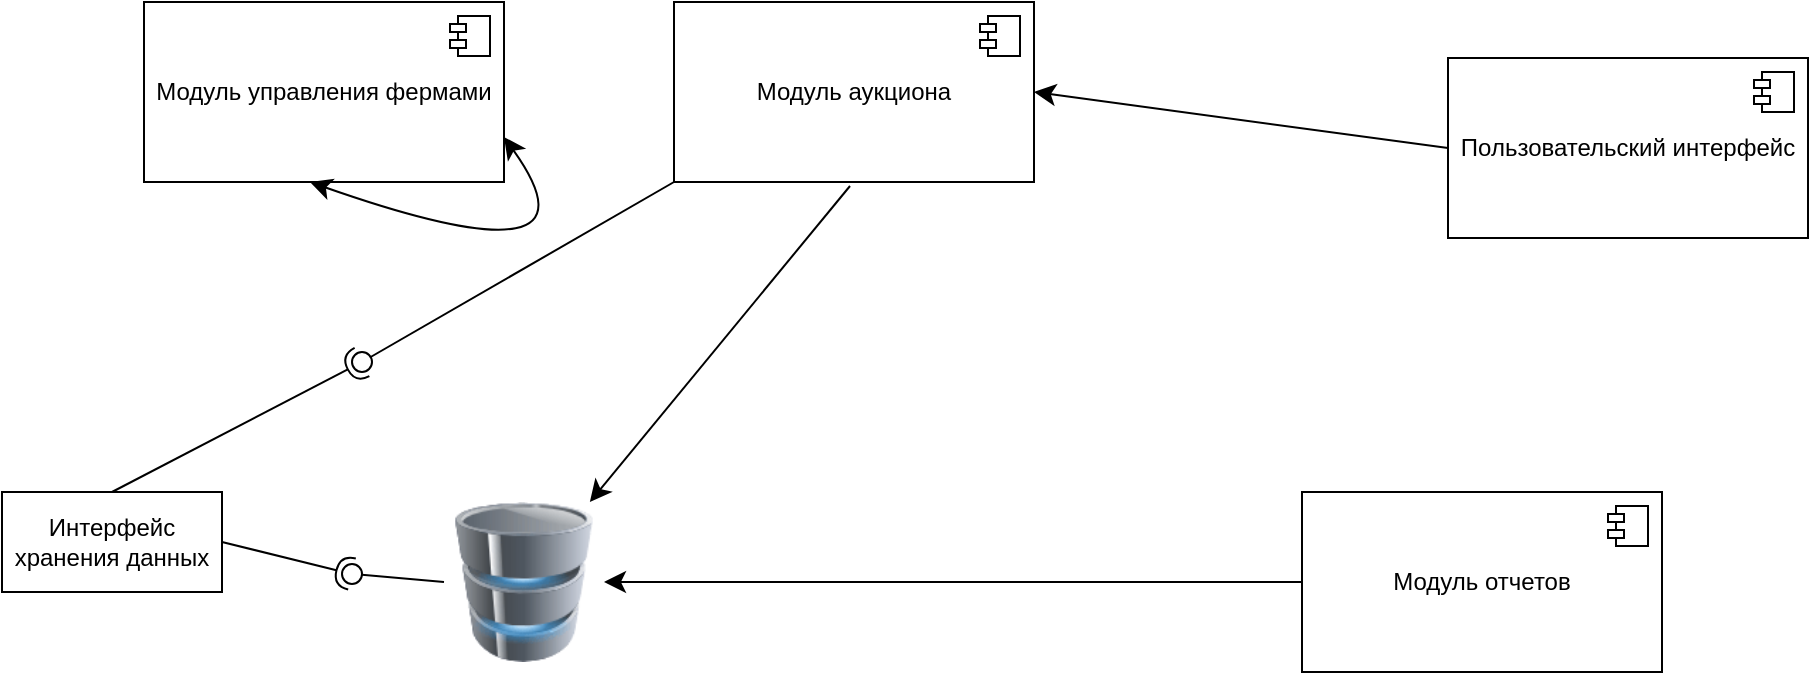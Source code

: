 <mxfile version="26.2.5">
  <diagram name="Страница — 1" id="3lagEggiWrBapjPdTss2">
    <mxGraphModel dx="2067" dy="1185" grid="0" gridSize="10" guides="1" tooltips="1" connect="1" arrows="1" fold="1" page="0" pageScale="1" pageWidth="827" pageHeight="1169" math="0" shadow="0">
      <root>
        <mxCell id="0" />
        <mxCell id="1" parent="0" />
        <mxCell id="qddge7Fq89VXhhM6PJzp-1" value="Модуль управления фермами" style="html=1;dropTarget=0;whiteSpace=wrap;" parent="1" vertex="1">
          <mxGeometry x="-98" y="-8" width="180" height="90" as="geometry" />
        </mxCell>
        <mxCell id="qddge7Fq89VXhhM6PJzp-2" value="" style="shape=module;jettyWidth=8;jettyHeight=4;" parent="qddge7Fq89VXhhM6PJzp-1" vertex="1">
          <mxGeometry x="1" width="20" height="20" relative="1" as="geometry">
            <mxPoint x="-27" y="7" as="offset" />
          </mxGeometry>
        </mxCell>
        <mxCell id="qddge7Fq89VXhhM6PJzp-3" value="Модуль аукциона" style="html=1;dropTarget=0;whiteSpace=wrap;" parent="1" vertex="1">
          <mxGeometry x="167" y="-8" width="180" height="90" as="geometry" />
        </mxCell>
        <mxCell id="qddge7Fq89VXhhM6PJzp-4" value="" style="shape=module;jettyWidth=8;jettyHeight=4;" parent="qddge7Fq89VXhhM6PJzp-3" vertex="1">
          <mxGeometry x="1" width="20" height="20" relative="1" as="geometry">
            <mxPoint x="-27" y="7" as="offset" />
          </mxGeometry>
        </mxCell>
        <mxCell id="qddge7Fq89VXhhM6PJzp-5" value="Модуль отчетов" style="html=1;dropTarget=0;whiteSpace=wrap;" parent="1" vertex="1">
          <mxGeometry x="481" y="237" width="180" height="90" as="geometry" />
        </mxCell>
        <mxCell id="qddge7Fq89VXhhM6PJzp-6" value="" style="shape=module;jettyWidth=8;jettyHeight=4;" parent="qddge7Fq89VXhhM6PJzp-5" vertex="1">
          <mxGeometry x="1" width="20" height="20" relative="1" as="geometry">
            <mxPoint x="-27" y="7" as="offset" />
          </mxGeometry>
        </mxCell>
        <mxCell id="qddge7Fq89VXhhM6PJzp-9" value="Пользовательский интерфейс" style="html=1;dropTarget=0;whiteSpace=wrap;" parent="1" vertex="1">
          <mxGeometry x="554" y="20" width="180" height="90" as="geometry" />
        </mxCell>
        <mxCell id="qddge7Fq89VXhhM6PJzp-10" value="" style="shape=module;jettyWidth=8;jettyHeight=4;" parent="qddge7Fq89VXhhM6PJzp-9" vertex="1">
          <mxGeometry x="1" width="20" height="20" relative="1" as="geometry">
            <mxPoint x="-27" y="7" as="offset" />
          </mxGeometry>
        </mxCell>
        <mxCell id="qddge7Fq89VXhhM6PJzp-11" value="" style="image;html=1;image=img/lib/clip_art/computers/Database_128x128.png" parent="1" vertex="1">
          <mxGeometry x="52" y="242" width="80" height="80" as="geometry" />
        </mxCell>
        <mxCell id="qddge7Fq89VXhhM6PJzp-12" value="" style="endArrow=classic;html=1;rounded=0;fontSize=12;startSize=8;endSize=8;curved=1;exitX=0;exitY=0.5;exitDx=0;exitDy=0;entryX=1;entryY=0.5;entryDx=0;entryDy=0;" parent="1" source="qddge7Fq89VXhhM6PJzp-9" target="qddge7Fq89VXhhM6PJzp-3" edge="1">
          <mxGeometry width="50" height="50" relative="1" as="geometry">
            <mxPoint x="187" y="225" as="sourcePoint" />
            <mxPoint x="237" y="175" as="targetPoint" />
          </mxGeometry>
        </mxCell>
        <mxCell id="qddge7Fq89VXhhM6PJzp-13" value="" style="endArrow=classic;html=1;rounded=0;fontSize=12;startSize=8;endSize=8;curved=1;" parent="1" target="qddge7Fq89VXhhM6PJzp-11" edge="1">
          <mxGeometry width="50" height="50" relative="1" as="geometry">
            <mxPoint x="255" y="84" as="sourcePoint" />
            <mxPoint x="237" y="175" as="targetPoint" />
          </mxGeometry>
        </mxCell>
        <mxCell id="qddge7Fq89VXhhM6PJzp-14" value="" style="endArrow=classic;html=1;rounded=0;fontSize=12;startSize=8;endSize=8;curved=1;exitX=0;exitY=0.5;exitDx=0;exitDy=0;" parent="1" source="qddge7Fq89VXhhM6PJzp-5" target="qddge7Fq89VXhhM6PJzp-11" edge="1">
          <mxGeometry width="50" height="50" relative="1" as="geometry">
            <mxPoint x="187" y="225" as="sourcePoint" />
            <mxPoint x="237" y="175" as="targetPoint" />
          </mxGeometry>
        </mxCell>
        <mxCell id="qddge7Fq89VXhhM6PJzp-15" value="" style="endArrow=classic;startArrow=classic;html=1;rounded=0;fontSize=12;startSize=8;endSize=8;curved=1;exitX=0.461;exitY=1;exitDx=0;exitDy=0;exitPerimeter=0;entryX=1;entryY=0.75;entryDx=0;entryDy=0;" parent="1" source="qddge7Fq89VXhhM6PJzp-1" target="qddge7Fq89VXhhM6PJzp-1" edge="1">
          <mxGeometry width="50" height="50" relative="1" as="geometry">
            <mxPoint x="187" y="225" as="sourcePoint" />
            <mxPoint x="-15" y="168" as="targetPoint" />
            <Array as="points">
              <mxPoint x="136" y="135" />
            </Array>
          </mxGeometry>
        </mxCell>
        <mxCell id="qddge7Fq89VXhhM6PJzp-16" value="Интерфейс хранения данных" style="html=1;whiteSpace=wrap;" parent="1" vertex="1">
          <mxGeometry x="-169" y="237" width="110" height="50" as="geometry" />
        </mxCell>
        <mxCell id="uvTUAt31rXNgy0duct7G-3" value="" style="ellipse;whiteSpace=wrap;html=1;align=center;aspect=fixed;fillColor=none;strokeColor=none;resizable=0;perimeter=centerPerimeter;rotatable=0;allowArrows=0;points=[];outlineConnect=1;" vertex="1" parent="1">
          <mxGeometry x="11" y="224" width="10" height="10" as="geometry" />
        </mxCell>
        <mxCell id="uvTUAt31rXNgy0duct7G-10" value="" style="rounded=0;orthogonalLoop=1;jettySize=auto;html=1;endArrow=halfCircle;endFill=0;endSize=6;strokeWidth=1;sketch=0;exitX=0.5;exitY=0;exitDx=0;exitDy=0;" edge="1" target="uvTUAt31rXNgy0duct7G-12" parent="1" source="qddge7Fq89VXhhM6PJzp-16">
          <mxGeometry relative="1" as="geometry">
            <mxPoint x="7" y="161" as="sourcePoint" />
          </mxGeometry>
        </mxCell>
        <mxCell id="uvTUAt31rXNgy0duct7G-11" value="" style="rounded=0;orthogonalLoop=1;jettySize=auto;html=1;endArrow=oval;endFill=0;sketch=0;sourcePerimeterSpacing=0;targetPerimeterSpacing=0;endSize=10;exitX=0;exitY=1;exitDx=0;exitDy=0;" edge="1" target="uvTUAt31rXNgy0duct7G-12" parent="1" source="qddge7Fq89VXhhM6PJzp-3">
          <mxGeometry relative="1" as="geometry">
            <mxPoint x="-33" y="161" as="sourcePoint" />
          </mxGeometry>
        </mxCell>
        <mxCell id="uvTUAt31rXNgy0duct7G-12" value="" style="ellipse;whiteSpace=wrap;html=1;align=center;aspect=fixed;fillColor=none;strokeColor=none;resizable=0;perimeter=centerPerimeter;rotatable=0;allowArrows=0;points=[];outlineConnect=1;" vertex="1" parent="1">
          <mxGeometry x="6" y="167" width="10" height="10" as="geometry" />
        </mxCell>
        <mxCell id="uvTUAt31rXNgy0duct7G-16" value="" style="rounded=0;orthogonalLoop=1;jettySize=auto;html=1;endArrow=halfCircle;endFill=0;endSize=6;strokeWidth=1;sketch=0;exitX=1;exitY=0.5;exitDx=0;exitDy=0;" edge="1" target="uvTUAt31rXNgy0duct7G-18" parent="1" source="qddge7Fq89VXhhM6PJzp-16">
          <mxGeometry relative="1" as="geometry">
            <mxPoint x="43" y="365" as="sourcePoint" />
          </mxGeometry>
        </mxCell>
        <mxCell id="uvTUAt31rXNgy0duct7G-17" value="" style="rounded=0;orthogonalLoop=1;jettySize=auto;html=1;endArrow=oval;endFill=0;sketch=0;sourcePerimeterSpacing=0;targetPerimeterSpacing=0;endSize=10;exitX=0;exitY=0.5;exitDx=0;exitDy=0;" edge="1" target="uvTUAt31rXNgy0duct7G-18" parent="1" source="qddge7Fq89VXhhM6PJzp-11">
          <mxGeometry relative="1" as="geometry">
            <mxPoint x="3" y="365" as="sourcePoint" />
          </mxGeometry>
        </mxCell>
        <mxCell id="uvTUAt31rXNgy0duct7G-18" value="" style="ellipse;whiteSpace=wrap;html=1;align=center;aspect=fixed;fillColor=none;strokeColor=none;resizable=0;perimeter=centerPerimeter;rotatable=0;allowArrows=0;points=[];outlineConnect=1;" vertex="1" parent="1">
          <mxGeometry x="1" y="273" width="10" height="10" as="geometry" />
        </mxCell>
      </root>
    </mxGraphModel>
  </diagram>
</mxfile>
